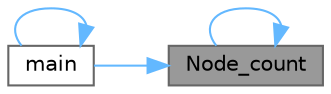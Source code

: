 digraph "Node_count"
{
 // LATEX_PDF_SIZE
  bgcolor="transparent";
  edge [fontname=Helvetica,fontsize=10,labelfontname=Helvetica,labelfontsize=10];
  node [fontname=Helvetica,fontsize=10,shape=box,height=0.2,width=0.4];
  rankdir="RL";
  Node1 [label="Node_count",height=0.2,width=0.4,color="gray40", fillcolor="grey60", style="filled", fontcolor="black",tooltip="Function to calculate the number of nodes in a tree."];
  Node1 -> Node2 [dir="back",color="steelblue1",style="solid"];
  Node2 [label="main",height=0.2,width=0.4,color="grey40", fillcolor="white", style="filled",URL="$saiod__4_8cpp.html#ae66f6b31b5ad750f1fe042a706a4e3d4",tooltip="Main function."];
  Node2 -> Node2 [dir="back",color="steelblue1",style="solid"];
  Node1 -> Node1 [dir="back",color="steelblue1",style="solid"];
}

